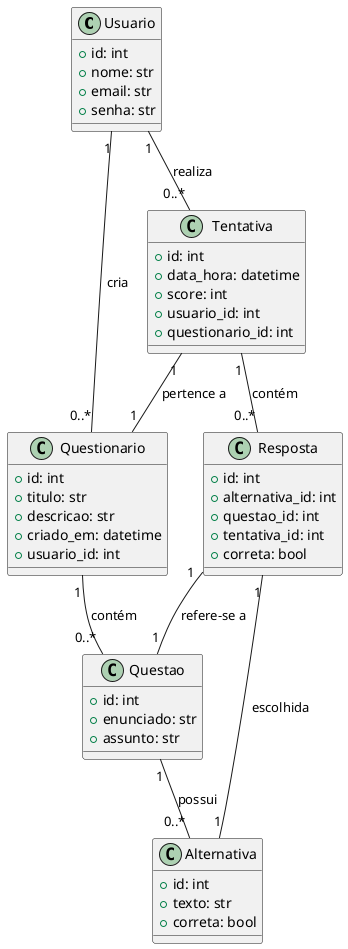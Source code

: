 @startuml
class Usuario {
    +id: int
    +nome: str
    +email: str
    +senha: str
}

class Questionario {
    +id: int
    +titulo: str
    +descricao: str
    +criado_em: datetime
    +usuario_id: int
}

class Questao {
    +id: int
    +enunciado: str
    +assunto: str
}

class Alternativa {
    +id: int
    +texto: str
    +correta: bool
}

class Tentativa {
    +id: int
    +data_hora: datetime
    +score: int
    +usuario_id: int
    +questionario_id: int
}

class Resposta {
    +id: int
    +alternativa_id: int
    +questao_id: int
    +tentativa_id: int
    +correta: bool
}

Usuario "1" -- "0..*" Questionario : cria
Usuario "1" -- "0..*" Tentativa : realiza
Questionario "1" -- "0..*" Questao : contém
Tentativa "1" -- "1" Questionario : pertence a
Tentativa "1" -- "0..*" Resposta : contém
Resposta "1" -- "1" Questao : refere-se a
Resposta "1" -- "1" Alternativa : escolhida
Questao "1" -- "0..*" Alternativa : possui
@enduml